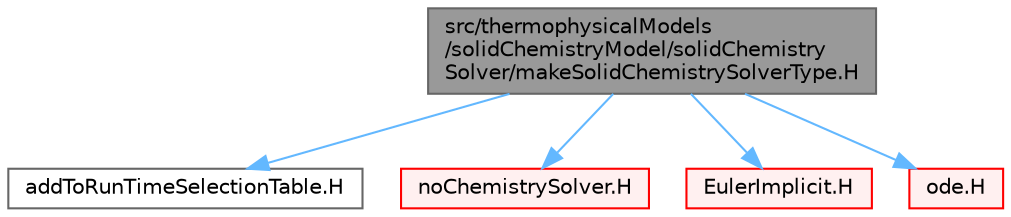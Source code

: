 digraph "src/thermophysicalModels/solidChemistryModel/solidChemistrySolver/makeSolidChemistrySolverType.H"
{
 // LATEX_PDF_SIZE
  bgcolor="transparent";
  edge [fontname=Helvetica,fontsize=10,labelfontname=Helvetica,labelfontsize=10];
  node [fontname=Helvetica,fontsize=10,shape=box,height=0.2,width=0.4];
  Node1 [id="Node000001",label="src/thermophysicalModels\l/solidChemistryModel/solidChemistry\lSolver/makeSolidChemistrySolverType.H",height=0.2,width=0.4,color="gray40", fillcolor="grey60", style="filled", fontcolor="black",tooltip="Macros for instantiating solid chemistry models based on compressibility and transport types."];
  Node1 -> Node2 [id="edge1_Node000001_Node000002",color="steelblue1",style="solid",tooltip=" "];
  Node2 [id="Node000002",label="addToRunTimeSelectionTable.H",height=0.2,width=0.4,color="grey40", fillcolor="white", style="filled",URL="$addToRunTimeSelectionTable_8H.html",tooltip="Macros for easy insertion into run-time selection tables."];
  Node1 -> Node3 [id="edge2_Node000001_Node000003",color="steelblue1",style="solid",tooltip=" "];
  Node3 [id="Node000003",label="noChemistrySolver.H",height=0.2,width=0.4,color="red", fillcolor="#FFF0F0", style="filled",URL="$noChemistrySolver_8H.html",tooltip=" "];
  Node1 -> Node186 [id="edge3_Node000001_Node000186",color="steelblue1",style="solid",tooltip=" "];
  Node186 [id="Node000186",label="EulerImplicit.H",height=0.2,width=0.4,color="red", fillcolor="#FFF0F0", style="filled",URL="$EulerImplicit_8H.html",tooltip=" "];
  Node1 -> Node188 [id="edge4_Node000001_Node000188",color="steelblue1",style="solid",tooltip=" "];
  Node188 [id="Node000188",label="ode.H",height=0.2,width=0.4,color="red", fillcolor="#FFF0F0", style="filled",URL="$ode_8H.html",tooltip=" "];
}
